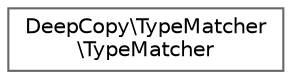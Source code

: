 digraph "Graphical Class Hierarchy"
{
 // LATEX_PDF_SIZE
  bgcolor="transparent";
  edge [fontname=Helvetica,fontsize=10,labelfontname=Helvetica,labelfontsize=10];
  node [fontname=Helvetica,fontsize=10,shape=box,height=0.2,width=0.4];
  rankdir="LR";
  Node0 [id="Node000000",label="DeepCopy\\TypeMatcher\l\\TypeMatcher",height=0.2,width=0.4,color="grey40", fillcolor="white", style="filled",URL="$classDeepCopy_1_1TypeMatcher_1_1TypeMatcher.html",tooltip=" "];
}
